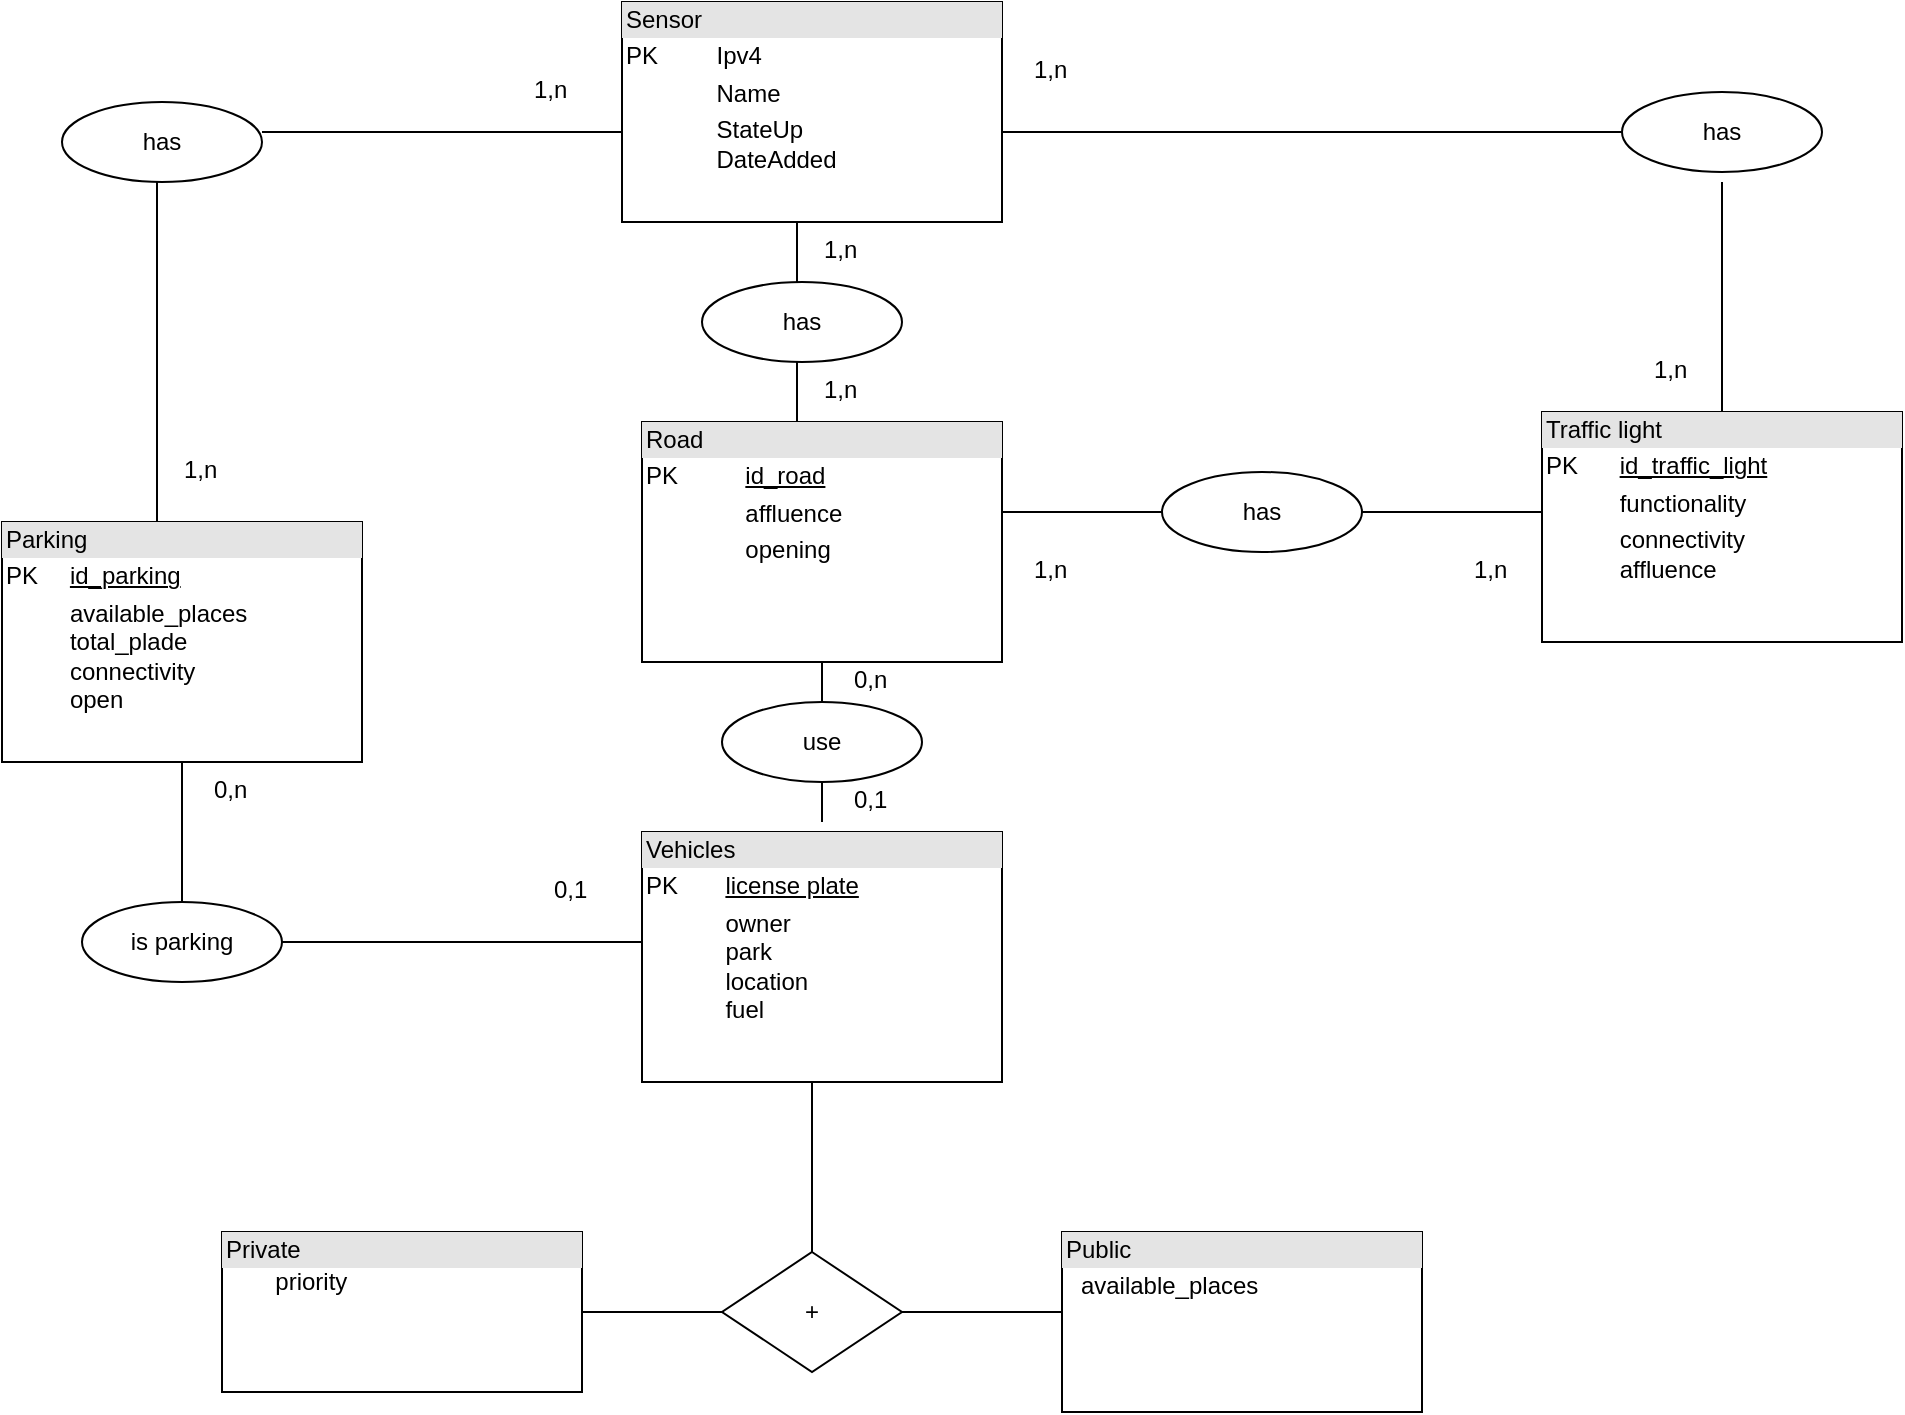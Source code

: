 <mxfile version="25.0.3">
  <diagram name="Page-1" id="TfdQ5uOuPBBt8QGv6i7l">
    <mxGraphModel dx="1050" dy="530" grid="1" gridSize="10" guides="1" tooltips="1" connect="1" arrows="1" fold="1" page="1" pageScale="1" pageWidth="827" pageHeight="1169" math="0" shadow="0">
      <root>
        <mxCell id="0" />
        <mxCell id="1" parent="0" />
        <mxCell id="mDJTWeW8I15rhj_U3diH-31" value="&lt;div style=&quot;box-sizing:border-box;width:100%;background:#e4e4e4;padding:2px;&quot;&gt;Vehicles&lt;/div&gt;&lt;table style=&quot;width:100%;font-size:1em;&quot; cellpadding=&quot;2&quot; cellspacing=&quot;0&quot;&gt;&lt;tbody&gt;&lt;tr&gt;&lt;td&gt;PK&lt;/td&gt;&lt;td&gt;&lt;u&gt;license plate&lt;/u&gt;&lt;/td&gt;&lt;/tr&gt;&lt;tr&gt;&lt;td&gt;&lt;br&gt;&lt;/td&gt;&lt;td&gt;owner&lt;br&gt;park&lt;br&gt;location&lt;br&gt;fuel&lt;/td&gt;&lt;/tr&gt;&lt;/tbody&gt;&lt;/table&gt;" style="verticalAlign=top;align=left;overflow=fill;html=1;whiteSpace=wrap;" parent="1" vertex="1">
          <mxGeometry x="350" y="445" width="180" height="125" as="geometry" />
        </mxCell>
        <mxCell id="mDJTWeW8I15rhj_U3diH-32" value="&lt;div style=&quot;box-sizing:border-box;width:100%;background:#e4e4e4;padding:2px;&quot;&gt;Road&lt;/div&gt;&lt;table style=&quot;width:100%;font-size:1em;&quot; cellpadding=&quot;2&quot; cellspacing=&quot;0&quot;&gt;&lt;tbody&gt;&lt;tr&gt;&lt;td&gt;PK&lt;/td&gt;&lt;td&gt;&lt;u&gt;id_road&lt;/u&gt;&lt;/td&gt;&lt;/tr&gt;&lt;tr&gt;&lt;td&gt;&lt;br&gt;&lt;/td&gt;&lt;td&gt;affluence&lt;/td&gt;&lt;/tr&gt;&lt;tr&gt;&lt;td&gt;&lt;/td&gt;&lt;td&gt;opening&lt;br&gt;&lt;br&gt;&lt;/td&gt;&lt;/tr&gt;&lt;/tbody&gt;&lt;/table&gt;" style="verticalAlign=top;align=left;overflow=fill;html=1;whiteSpace=wrap;" parent="1" vertex="1">
          <mxGeometry x="350" y="240" width="180" height="120" as="geometry" />
        </mxCell>
        <mxCell id="mDJTWeW8I15rhj_U3diH-33" value="&lt;div style=&quot;box-sizing:border-box;width:100%;background:#e4e4e4;padding:2px;&quot;&gt;Public&lt;/div&gt;&lt;table style=&quot;width:100%;font-size:1em;&quot; cellpadding=&quot;2&quot; cellspacing=&quot;0&quot;&gt;&lt;tbody&gt;&lt;tr&gt;&lt;td&gt;&lt;br&gt;&lt;/td&gt;&lt;td&gt;available_places&lt;br&gt;&lt;br&gt;&lt;br&gt;&lt;br&gt;&lt;/td&gt;&lt;/tr&gt;&lt;tr&gt;&lt;td&gt;&lt;br&gt;&lt;/td&gt;&lt;td&gt;&lt;br&gt;&lt;/td&gt;&lt;/tr&gt;&lt;tr&gt;&lt;td&gt;&lt;/td&gt;&lt;td&gt;&lt;br&gt;&lt;/td&gt;&lt;/tr&gt;&lt;/tbody&gt;&lt;/table&gt;" style="verticalAlign=top;align=left;overflow=fill;html=1;whiteSpace=wrap;" parent="1" vertex="1">
          <mxGeometry x="560" y="645" width="180" height="90" as="geometry" />
        </mxCell>
        <mxCell id="mDJTWeW8I15rhj_U3diH-34" value="&lt;div style=&quot;box-sizing:border-box;width:100%;background:#e4e4e4;padding:2px;&quot;&gt;Private&lt;/div&gt;&lt;span style=&quot;white-space: pre;&quot;&gt;&#x9;&lt;/span&gt;priority" style="verticalAlign=top;align=left;overflow=fill;html=1;whiteSpace=wrap;" parent="1" vertex="1">
          <mxGeometry x="140" y="645" width="180" height="80" as="geometry" />
        </mxCell>
        <mxCell id="mDJTWeW8I15rhj_U3diH-35" value="" style="line;strokeWidth=1;rotatable=0;dashed=0;labelPosition=right;align=left;verticalAlign=middle;spacingTop=0;spacingLeft=6;points=[];portConstraint=eastwest;" parent="1" vertex="1">
          <mxGeometry x="320" y="680" width="90" height="10" as="geometry" />
        </mxCell>
        <mxCell id="mDJTWeW8I15rhj_U3diH-36" value="+" style="shape=rhombus;perimeter=rhombusPerimeter;whiteSpace=wrap;html=1;align=center;" parent="1" vertex="1">
          <mxGeometry x="390" y="655" width="90" height="60" as="geometry" />
        </mxCell>
        <mxCell id="mDJTWeW8I15rhj_U3diH-37" value="" style="line;strokeWidth=1;rotatable=0;dashed=0;labelPosition=right;align=left;verticalAlign=middle;spacingTop=0;spacingLeft=6;points=[];portConstraint=eastwest;" parent="1" vertex="1">
          <mxGeometry x="480" y="680" width="80" height="10" as="geometry" />
        </mxCell>
        <mxCell id="mDJTWeW8I15rhj_U3diH-38" value="" style="line;strokeWidth=1;rotatable=0;dashed=0;labelPosition=right;align=left;verticalAlign=middle;spacingTop=0;spacingLeft=6;points=[];portConstraint=eastwest;direction=south;" parent="1" vertex="1">
          <mxGeometry x="430" y="570" width="10" height="85" as="geometry" />
        </mxCell>
        <mxCell id="mDJTWeW8I15rhj_U3diH-39" value="" style="line;strokeWidth=1;rotatable=0;dashed=0;labelPosition=right;align=left;verticalAlign=middle;spacingTop=0;spacingLeft=6;points=[];portConstraint=eastwest;" parent="1" vertex="1">
          <mxGeometry x="530" y="280" width="80" height="10" as="geometry" />
        </mxCell>
        <mxCell id="mDJTWeW8I15rhj_U3diH-40" value="" style="line;strokeWidth=1;rotatable=0;dashed=0;labelPosition=right;align=left;verticalAlign=middle;spacingTop=0;spacingLeft=6;points=[];portConstraint=eastwest;" parent="1" vertex="1">
          <mxGeometry x="710" y="280" width="90" height="10" as="geometry" />
        </mxCell>
        <mxCell id="mDJTWeW8I15rhj_U3diH-41" value="has" style="ellipse;whiteSpace=wrap;html=1;align=center;" parent="1" vertex="1">
          <mxGeometry x="610" y="265" width="100" height="40" as="geometry" />
        </mxCell>
        <mxCell id="mDJTWeW8I15rhj_U3diH-42" value="1,n" style="text;strokeColor=none;fillColor=none;spacingLeft=4;spacingRight=4;overflow=hidden;rotatable=0;points=[[0,0.5],[1,0.5]];portConstraint=eastwest;fontSize=12;whiteSpace=wrap;html=1;" parent="1" vertex="1">
          <mxGeometry x="540" y="300" width="40" height="30" as="geometry" />
        </mxCell>
        <mxCell id="mDJTWeW8I15rhj_U3diH-43" value="1,n" style="text;strokeColor=none;fillColor=none;spacingLeft=4;spacingRight=4;overflow=hidden;rotatable=0;points=[[0,0.5],[1,0.5]];portConstraint=eastwest;fontSize=12;whiteSpace=wrap;html=1;" parent="1" vertex="1">
          <mxGeometry x="760" y="300" width="40" height="30" as="geometry" />
        </mxCell>
        <mxCell id="mDJTWeW8I15rhj_U3diH-44" value="" style="line;strokeWidth=1;rotatable=0;dashed=0;labelPosition=right;align=left;verticalAlign=middle;spacingTop=0;spacingLeft=6;points=[];portConstraint=eastwest;direction=south;" parent="1" vertex="1">
          <mxGeometry x="115" y="410" width="10" height="70" as="geometry" />
        </mxCell>
        <mxCell id="mDJTWeW8I15rhj_U3diH-45" value="is parking" style="ellipse;whiteSpace=wrap;html=1;align=center;" parent="1" vertex="1">
          <mxGeometry x="70" y="480" width="100" height="40" as="geometry" />
        </mxCell>
        <mxCell id="mDJTWeW8I15rhj_U3diH-46" value="" style="line;strokeWidth=1;rotatable=0;dashed=0;labelPosition=right;align=left;verticalAlign=middle;spacingTop=0;spacingLeft=6;points=[];portConstraint=eastwest;" parent="1" vertex="1">
          <mxGeometry x="170" y="495" width="180" height="10" as="geometry" />
        </mxCell>
        <mxCell id="mDJTWeW8I15rhj_U3diH-47" value="0,n" style="text;strokeColor=none;fillColor=none;spacingLeft=4;spacingRight=4;overflow=hidden;rotatable=0;points=[[0,0.5],[1,0.5]];portConstraint=eastwest;fontSize=12;whiteSpace=wrap;html=1;" parent="1" vertex="1">
          <mxGeometry x="130" y="410" width="40" height="30" as="geometry" />
        </mxCell>
        <mxCell id="mDJTWeW8I15rhj_U3diH-48" value="0,1" style="text;strokeColor=none;fillColor=none;spacingLeft=4;spacingRight=4;overflow=hidden;rotatable=0;points=[[0,0.5],[1,0.5]];portConstraint=eastwest;fontSize=12;whiteSpace=wrap;html=1;" parent="1" vertex="1">
          <mxGeometry x="300" y="460" width="40" height="30" as="geometry" />
        </mxCell>
        <mxCell id="mDJTWeW8I15rhj_U3diH-49" value="" style="line;strokeWidth=1;rotatable=0;dashed=0;labelPosition=right;align=left;verticalAlign=middle;spacingTop=0;spacingLeft=6;points=[];portConstraint=eastwest;direction=south;" parent="1" vertex="1">
          <mxGeometry x="435" y="360" width="10" height="20" as="geometry" />
        </mxCell>
        <mxCell id="mDJTWeW8I15rhj_U3diH-50" value="use" style="ellipse;whiteSpace=wrap;html=1;align=center;" parent="1" vertex="1">
          <mxGeometry x="390" y="380" width="100" height="40" as="geometry" />
        </mxCell>
        <mxCell id="mDJTWeW8I15rhj_U3diH-51" value="" style="line;strokeWidth=1;rotatable=0;dashed=0;labelPosition=right;align=left;verticalAlign=middle;spacingTop=0;spacingLeft=6;points=[];portConstraint=eastwest;direction=south;" parent="1" vertex="1">
          <mxGeometry x="435" y="420" width="10" height="20" as="geometry" />
        </mxCell>
        <mxCell id="mDJTWeW8I15rhj_U3diH-52" value="0,n" style="text;strokeColor=none;fillColor=none;spacingLeft=4;spacingRight=4;overflow=hidden;rotatable=0;points=[[0,0.5],[1,0.5]];portConstraint=eastwest;fontSize=12;whiteSpace=wrap;html=1;" parent="1" vertex="1">
          <mxGeometry x="450" y="355" width="40" height="30" as="geometry" />
        </mxCell>
        <mxCell id="mDJTWeW8I15rhj_U3diH-53" value="0,1" style="text;strokeColor=none;fillColor=none;spacingLeft=4;spacingRight=4;overflow=hidden;rotatable=0;points=[[0,0.5],[1,0.5]];portConstraint=eastwest;fontSize=12;whiteSpace=wrap;html=1;" parent="1" vertex="1">
          <mxGeometry x="450" y="415" width="40" height="30" as="geometry" />
        </mxCell>
        <mxCell id="mDJTWeW8I15rhj_U3diH-54" value="&lt;div style=&quot;box-sizing:border-box;width:100%;background:#e4e4e4;padding:2px;&quot;&gt;Traffic light&lt;/div&gt;&lt;table style=&quot;width:100%;font-size:1em;&quot; cellpadding=&quot;2&quot; cellspacing=&quot;0&quot;&gt;&lt;tbody&gt;&lt;tr&gt;&lt;td&gt;PK&lt;/td&gt;&lt;td&gt;&lt;u&gt;id_traffic_light&lt;/u&gt;&lt;/td&gt;&lt;/tr&gt;&lt;tr&gt;&lt;td&gt;&lt;br&gt;&lt;/td&gt;&lt;td&gt;functionality&lt;/td&gt;&lt;/tr&gt;&lt;tr&gt;&lt;td&gt;&lt;/td&gt;&lt;td&gt;connectivity&lt;br&gt;affluence&lt;br&gt;&lt;/td&gt;&lt;/tr&gt;&lt;/tbody&gt;&lt;/table&gt;" style="verticalAlign=top;align=left;overflow=fill;html=1;whiteSpace=wrap;" parent="1" vertex="1">
          <mxGeometry x="800" y="235" width="180" height="115" as="geometry" />
        </mxCell>
        <mxCell id="mDJTWeW8I15rhj_U3diH-55" value="&lt;div style=&quot;box-sizing:border-box;width:100%;background:#e4e4e4;padding:2px;&quot;&gt;Parking&lt;/div&gt;&lt;table style=&quot;width:100%;font-size:1em;&quot; cellpadding=&quot;2&quot; cellspacing=&quot;0&quot;&gt;&lt;tbody&gt;&lt;tr&gt;&lt;td&gt;PK&lt;/td&gt;&lt;td&gt;&lt;u&gt;id_parking&lt;/u&gt;&lt;/td&gt;&lt;/tr&gt;&lt;tr&gt;&lt;td&gt;&lt;br&gt;&lt;/td&gt;&lt;td&gt;available_places&lt;br&gt;total_plade&lt;br&gt;connectivity&lt;br&gt;open&lt;br&gt;&lt;br&gt;&lt;/td&gt;&lt;/tr&gt;&lt;tr&gt;&lt;td&gt;&lt;/td&gt;&lt;td&gt;&lt;br&gt;&lt;/td&gt;&lt;/tr&gt;&lt;/tbody&gt;&lt;/table&gt;" style="verticalAlign=top;align=left;overflow=fill;html=1;whiteSpace=wrap;" parent="1" vertex="1">
          <mxGeometry x="30" y="290" width="180" height="120" as="geometry" />
        </mxCell>
        <mxCell id="mDJTWeW8I15rhj_U3diH-56" value="&lt;div style=&quot;box-sizing:border-box;width:100%;background:#e4e4e4;padding:2px;&quot;&gt;Sensor&lt;/div&gt;&lt;table style=&quot;width:100%;font-size:1em;&quot; cellpadding=&quot;2&quot; cellspacing=&quot;0&quot;&gt;&lt;tbody&gt;&lt;tr&gt;&lt;td&gt;PK&lt;/td&gt;&lt;td&gt;Ipv4&lt;/td&gt;&lt;/tr&gt;&lt;tr&gt;&lt;td&gt;&lt;br&gt;&lt;/td&gt;&lt;td&gt;Name&lt;/td&gt;&lt;/tr&gt;&lt;tr&gt;&lt;td&gt;&lt;/td&gt;&lt;td&gt;StateUp&lt;br&gt;DateAdded&lt;br&gt;&lt;br&gt;&lt;/td&gt;&lt;/tr&gt;&lt;/tbody&gt;&lt;/table&gt;" style="verticalAlign=top;align=left;overflow=fill;html=1;whiteSpace=wrap;" parent="1" vertex="1">
          <mxGeometry x="340" y="30" width="190" height="110" as="geometry" />
        </mxCell>
        <mxCell id="mDJTWeW8I15rhj_U3diH-59" value="" style="line;strokeWidth=1;rotatable=0;dashed=0;labelPosition=right;align=left;verticalAlign=middle;spacingTop=0;spacingLeft=6;points=[];portConstraint=eastwest;" parent="1" vertex="1">
          <mxGeometry x="160" y="90" width="180" height="10" as="geometry" />
        </mxCell>
        <mxCell id="mDJTWeW8I15rhj_U3diH-60" value="" style="line;strokeWidth=1;rotatable=0;dashed=0;labelPosition=right;align=left;verticalAlign=middle;spacingTop=0;spacingLeft=6;points=[];portConstraint=eastwest;direction=south;" parent="1" vertex="1">
          <mxGeometry x="75" y="120" width="65" height="170" as="geometry" />
        </mxCell>
        <mxCell id="mDJTWeW8I15rhj_U3diH-61" value="" style="line;strokeWidth=1;rotatable=0;dashed=0;labelPosition=right;align=left;verticalAlign=middle;spacingTop=0;spacingLeft=6;points=[];portConstraint=eastwest;" parent="1" vertex="1">
          <mxGeometry x="530" y="90" width="310" height="10" as="geometry" />
        </mxCell>
        <mxCell id="mDJTWeW8I15rhj_U3diH-62" value="" style="line;strokeWidth=1;rotatable=0;dashed=0;labelPosition=right;align=left;verticalAlign=middle;spacingTop=0;spacingLeft=6;points=[];portConstraint=eastwest;direction=south;" parent="1" vertex="1">
          <mxGeometry x="857.5" y="120" width="65" height="115" as="geometry" />
        </mxCell>
        <mxCell id="mDJTWeW8I15rhj_U3diH-63" value="has" style="ellipse;whiteSpace=wrap;html=1;align=center;" parent="1" vertex="1">
          <mxGeometry x="60" y="80" width="100" height="40" as="geometry" />
        </mxCell>
        <mxCell id="mDJTWeW8I15rhj_U3diH-64" value="has" style="ellipse;whiteSpace=wrap;html=1;align=center;" parent="1" vertex="1">
          <mxGeometry x="840" y="75" width="100" height="40" as="geometry" />
        </mxCell>
        <mxCell id="mDJTWeW8I15rhj_U3diH-66" value="1,n" style="text;strokeColor=none;fillColor=none;spacingLeft=4;spacingRight=4;overflow=hidden;rotatable=0;points=[[0,0.5],[1,0.5]];portConstraint=eastwest;fontSize=12;whiteSpace=wrap;html=1;" parent="1" vertex="1">
          <mxGeometry x="115" y="250" width="40" height="30" as="geometry" />
        </mxCell>
        <mxCell id="mDJTWeW8I15rhj_U3diH-67" value="1,n" style="text;strokeColor=none;fillColor=none;spacingLeft=4;spacingRight=4;overflow=hidden;rotatable=0;points=[[0,0.5],[1,0.5]];portConstraint=eastwest;fontSize=12;whiteSpace=wrap;html=1;" parent="1" vertex="1">
          <mxGeometry x="850" y="200" width="40" height="30" as="geometry" />
        </mxCell>
        <mxCell id="mDJTWeW8I15rhj_U3diH-68" value="1,n" style="text;strokeColor=none;fillColor=none;spacingLeft=4;spacingRight=4;overflow=hidden;rotatable=0;points=[[0,0.5],[1,0.5]];portConstraint=eastwest;fontSize=12;whiteSpace=wrap;html=1;" parent="1" vertex="1">
          <mxGeometry x="290" y="60" width="40" height="30" as="geometry" />
        </mxCell>
        <mxCell id="mDJTWeW8I15rhj_U3diH-69" value="1,n" style="text;strokeColor=none;fillColor=none;spacingLeft=4;spacingRight=4;overflow=hidden;rotatable=0;points=[[0,0.5],[1,0.5]];portConstraint=eastwest;fontSize=12;whiteSpace=wrap;html=1;" parent="1" vertex="1">
          <mxGeometry x="540" y="50" width="40" height="30" as="geometry" />
        </mxCell>
        <mxCell id="mDJTWeW8I15rhj_U3diH-71" value="has" style="ellipse;whiteSpace=wrap;html=1;align=center;" parent="1" vertex="1">
          <mxGeometry x="380" y="170" width="100" height="40" as="geometry" />
        </mxCell>
        <mxCell id="mDJTWeW8I15rhj_U3diH-72" value="" style="line;strokeWidth=1;rotatable=0;dashed=0;labelPosition=right;align=left;verticalAlign=middle;spacingTop=0;spacingLeft=6;points=[];portConstraint=eastwest;direction=south;" parent="1" vertex="1">
          <mxGeometry x="410" y="210" width="35" height="30" as="geometry" />
        </mxCell>
        <mxCell id="mDJTWeW8I15rhj_U3diH-73" value="" style="line;strokeWidth=1;rotatable=0;dashed=0;labelPosition=right;align=left;verticalAlign=middle;spacingTop=0;spacingLeft=6;points=[];portConstraint=eastwest;direction=south;" parent="1" vertex="1">
          <mxGeometry x="410" y="140" width="35" height="30" as="geometry" />
        </mxCell>
        <mxCell id="JujIOhHsL_5yhvz2rfbU-1" value="1,n" style="text;strokeColor=none;fillColor=none;spacingLeft=4;spacingRight=4;overflow=hidden;rotatable=0;points=[[0,0.5],[1,0.5]];portConstraint=eastwest;fontSize=12;whiteSpace=wrap;html=1;" parent="1" vertex="1">
          <mxGeometry x="435" y="140" width="40" height="30" as="geometry" />
        </mxCell>
        <mxCell id="JujIOhHsL_5yhvz2rfbU-2" value="1,n" style="text;strokeColor=none;fillColor=none;spacingLeft=4;spacingRight=4;overflow=hidden;rotatable=0;points=[[0,0.5],[1,0.5]];portConstraint=eastwest;fontSize=12;whiteSpace=wrap;html=1;" parent="1" vertex="1">
          <mxGeometry x="435" y="210" width="40" height="30" as="geometry" />
        </mxCell>
      </root>
    </mxGraphModel>
  </diagram>
</mxfile>
